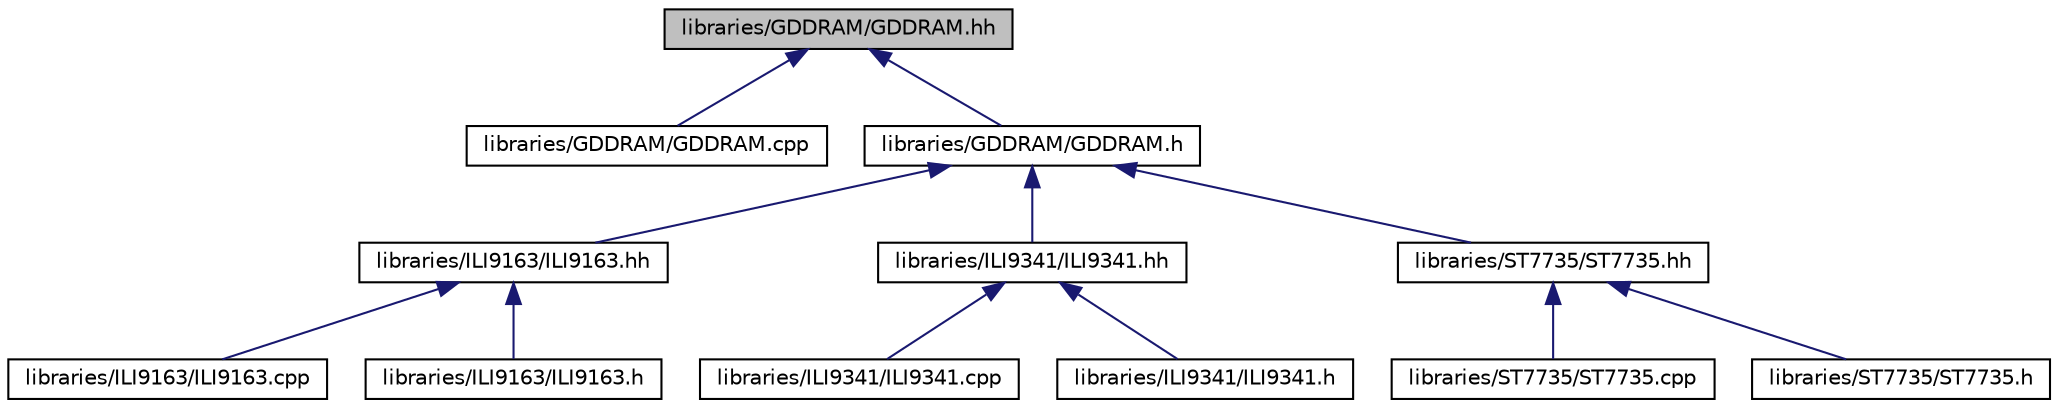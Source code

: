 digraph "libraries/GDDRAM/GDDRAM.hh"
{
  edge [fontname="Helvetica",fontsize="10",labelfontname="Helvetica",labelfontsize="10"];
  node [fontname="Helvetica",fontsize="10",shape=record];
  Node1 [label="libraries/GDDRAM/GDDRAM.hh",height=0.2,width=0.4,color="black", fillcolor="grey75", style="filled", fontcolor="black"];
  Node1 -> Node2 [dir="back",color="midnightblue",fontsize="10",style="solid",fontname="Helvetica"];
  Node2 [label="libraries/GDDRAM/GDDRAM.cpp",height=0.2,width=0.4,color="black", fillcolor="white", style="filled",URL="$d2/d30/GDDRAM_8cpp.html"];
  Node1 -> Node3 [dir="back",color="midnightblue",fontsize="10",style="solid",fontname="Helvetica"];
  Node3 [label="libraries/GDDRAM/GDDRAM.h",height=0.2,width=0.4,color="black", fillcolor="white", style="filled",URL="$d4/dd4/GDDRAM_8h.html"];
  Node3 -> Node4 [dir="back",color="midnightblue",fontsize="10",style="solid",fontname="Helvetica"];
  Node4 [label="libraries/ILI9163/ILI9163.hh",height=0.2,width=0.4,color="black", fillcolor="white", style="filled",URL="$d2/ddd/ILI9163_8hh.html"];
  Node4 -> Node5 [dir="back",color="midnightblue",fontsize="10",style="solid",fontname="Helvetica"];
  Node5 [label="libraries/ILI9163/ILI9163.cpp",height=0.2,width=0.4,color="black", fillcolor="white", style="filled",URL="$d6/d90/ILI9163_8cpp.html"];
  Node4 -> Node6 [dir="back",color="midnightblue",fontsize="10",style="solid",fontname="Helvetica"];
  Node6 [label="libraries/ILI9163/ILI9163.h",height=0.2,width=0.4,color="black", fillcolor="white", style="filled",URL="$d8/d98/ILI9163_8h.html"];
  Node3 -> Node7 [dir="back",color="midnightblue",fontsize="10",style="solid",fontname="Helvetica"];
  Node7 [label="libraries/ILI9341/ILI9341.hh",height=0.2,width=0.4,color="black", fillcolor="white", style="filled",URL="$d1/d0f/ILI9341_8hh.html"];
  Node7 -> Node8 [dir="back",color="midnightblue",fontsize="10",style="solid",fontname="Helvetica"];
  Node8 [label="libraries/ILI9341/ILI9341.cpp",height=0.2,width=0.4,color="black", fillcolor="white", style="filled",URL="$dc/daf/ILI9341_8cpp.html"];
  Node7 -> Node9 [dir="back",color="midnightblue",fontsize="10",style="solid",fontname="Helvetica"];
  Node9 [label="libraries/ILI9341/ILI9341.h",height=0.2,width=0.4,color="black", fillcolor="white", style="filled",URL="$da/dfc/ILI9341_8h.html"];
  Node3 -> Node10 [dir="back",color="midnightblue",fontsize="10",style="solid",fontname="Helvetica"];
  Node10 [label="libraries/ST7735/ST7735.hh",height=0.2,width=0.4,color="black", fillcolor="white", style="filled",URL="$d6/d13/ST7735_8hh.html"];
  Node10 -> Node11 [dir="back",color="midnightblue",fontsize="10",style="solid",fontname="Helvetica"];
  Node11 [label="libraries/ST7735/ST7735.cpp",height=0.2,width=0.4,color="black", fillcolor="white", style="filled",URL="$db/d1c/ST7735_8cpp.html"];
  Node10 -> Node12 [dir="back",color="midnightblue",fontsize="10",style="solid",fontname="Helvetica"];
  Node12 [label="libraries/ST7735/ST7735.h",height=0.2,width=0.4,color="black", fillcolor="white", style="filled",URL="$d4/d74/ST7735_8h.html"];
}
